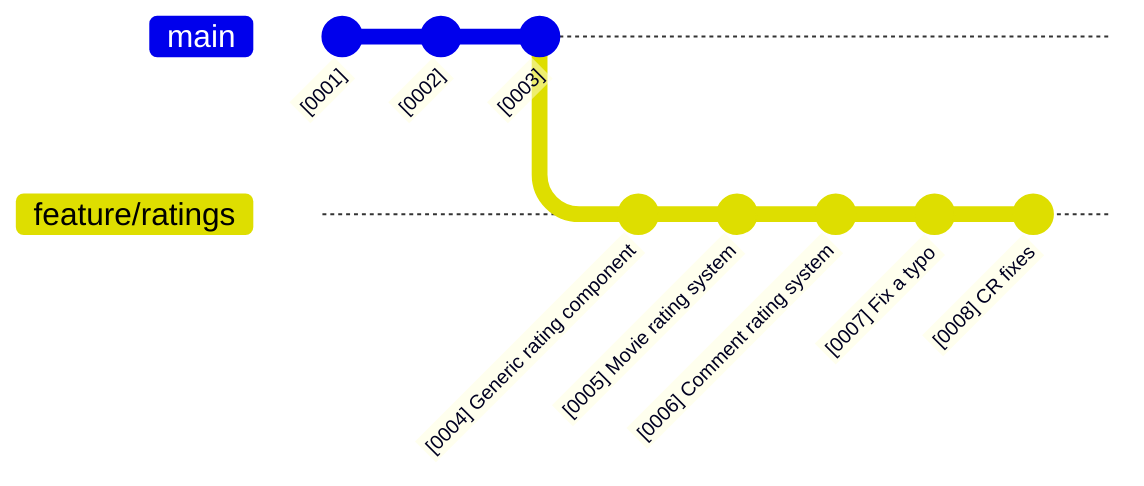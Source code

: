 gitGraph
  accTitle: Another CR fixes commit added

  commit id: "[0001]"
  commit id: "[0002]"
  commit id: "[0003]"
  branch feature/ratings
  commit id: "[0004] Generic rating component"
  commit id: "[0005] Movie rating system"
  commit id: "[0006] Comment rating system"
  commit id: "[0007] Fix a typo"
  commit id: "[0008] CR fixes"